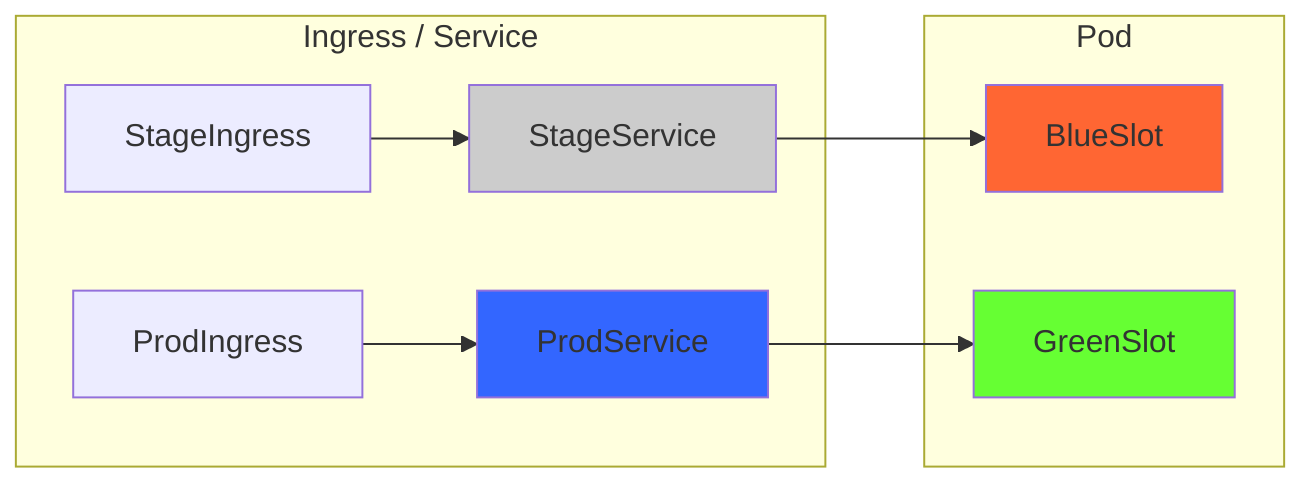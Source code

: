 graph LR
    subgraph Ingress / Service
    StageIngress --> StageService:::disabled
    ProdIngress --> ProdService:::blue
    end
    subgraph Pod
    StageService --> BlueSlot:::notrunning
    ProdService --> GreenSlot:::green
    end
    classDef blue fill:#3366ff;
    classDef green fill:#66ff33;
    classDef disabled fill:#cccccc;
    classDef notrunning fill:#ff6633;